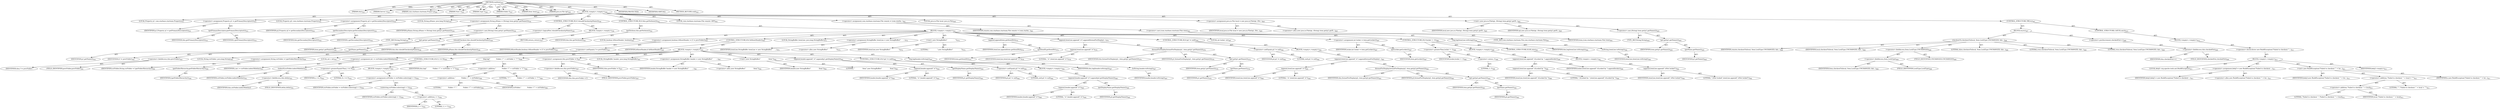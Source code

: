 digraph "runItem" {  
"111669149705" [label = <(METHOD,runItem)<SUB>523</SUB>> ]
"115964117000" [label = <(PARAM,this)<SUB>523</SUB>> ]
"115964117034" [label = <(PARAM,Server s)<SUB>523</SUB>> ]
"115964117035" [label = <(PARAM,com.starbase.starteam.Project p)<SUB>524</SUB>> ]
"115964117036" [label = <(PARAM,View v)<SUB>525</SUB>> ]
"115964117037" [label = <(PARAM,Type t)<SUB>526</SUB>> ]
"115964117038" [label = <(PARAM,Folder f)<SUB>527</SUB>> ]
"115964117039" [label = <(PARAM,Item item)<SUB>528</SUB>> ]
"115964117040" [label = <(PARAM,java.io.File tgt)<SUB>529</SUB>> ]
"25769803812" [label = <(BLOCK,&lt;empty&gt;,&lt;empty&gt;)<SUB>529</SUB>> ]
"94489280541" [label = <(LOCAL,Property p1: com.starbase.starteam.Property)<SUB>531</SUB>> ]
"30064771342" [label = <(&lt;operator&gt;.assignment,Property p1 = getPrimaryDescriptor(t))<SUB>531</SUB>> ]
"68719476992" [label = <(IDENTIFIER,p1,Property p1 = getPrimaryDescriptor(t))<SUB>531</SUB>> ]
"30064771343" [label = <(getPrimaryDescriptor,getPrimaryDescriptor(t))<SUB>531</SUB>> ]
"68719476795" [label = <(IDENTIFIER,this,getPrimaryDescriptor(t))<SUB>531</SUB>> ]
"68719476993" [label = <(IDENTIFIER,t,getPrimaryDescriptor(t))<SUB>531</SUB>> ]
"94489280542" [label = <(LOCAL,Property p2: com.starbase.starteam.Property)<SUB>532</SUB>> ]
"30064771344" [label = <(&lt;operator&gt;.assignment,Property p2 = getSecondaryDescriptor(t))<SUB>532</SUB>> ]
"68719476994" [label = <(IDENTIFIER,p2,Property p2 = getSecondaryDescriptor(t))<SUB>532</SUB>> ]
"30064771345" [label = <(getSecondaryDescriptor,getSecondaryDescriptor(t))<SUB>532</SUB>> ]
"68719476796" [label = <(IDENTIFIER,this,getSecondaryDescriptor(t))<SUB>532</SUB>> ]
"68719476995" [label = <(IDENTIFIER,t,getSecondaryDescriptor(t))<SUB>532</SUB>> ]
"94489280543" [label = <(LOCAL,String pName: java.lang.String)<SUB>534</SUB>> ]
"30064771346" [label = <(&lt;operator&gt;.assignment,String pName = (String) item.get(p1.getName()))<SUB>534</SUB>> ]
"68719476996" [label = <(IDENTIFIER,pName,String pName = (String) item.get(p1.getName()))<SUB>534</SUB>> ]
"30064771347" [label = <(&lt;operator&gt;.cast,(String) item.get(p1.getName()))<SUB>534</SUB>> ]
"180388626432" [label = <(TYPE_REF,String,String)<SUB>534</SUB>> ]
"30064771348" [label = <(get,get(p1.getName()))<SUB>534</SUB>> ]
"68719476997" [label = <(IDENTIFIER,item,get(p1.getName()))<SUB>534</SUB>> ]
"30064771349" [label = <(getName,getName())<SUB>534</SUB>> ]
"68719476998" [label = <(IDENTIFIER,p1,getName())<SUB>534</SUB>> ]
"47244640282" [label = <(CONTROL_STRUCTURE,IF,if (!shouldCheckout(pName)))<SUB>536</SUB>> ]
"30064771350" [label = <(&lt;operator&gt;.logicalNot,!shouldCheckout(pName))<SUB>536</SUB>> ]
"30064771351" [label = <(shouldCheckout,this.shouldCheckout(pName))<SUB>536</SUB>> ]
"68719476797" [label = <(IDENTIFIER,this,this.shouldCheckout(pName))<SUB>536</SUB>> ]
"68719476999" [label = <(IDENTIFIER,pName,this.shouldCheckout(pName))<SUB>536</SUB>> ]
"25769803813" [label = <(BLOCK,&lt;empty&gt;,&lt;empty&gt;)<SUB>536</SUB>> ]
"146028888066" [label = <(RETURN,return;,return;)<SUB>537</SUB>> ]
"47244640283" [label = <(CONTROL_STRUCTURE,IF,if (this.getVerbose()))<SUB>541</SUB>> ]
"30064771352" [label = <(getVerbose,this.getVerbose())<SUB>541</SUB>> ]
"68719476798" [label = <(IDENTIFIER,this,this.getVerbose())<SUB>541</SUB>> ]
"25769803814" [label = <(BLOCK,&lt;empty&gt;,&lt;empty&gt;)<SUB>541</SUB>> ]
"94489280544" [label = <(LOCAL,boolean bShowHeader: boolean)<SUB>543</SUB>> ]
"30064771353" [label = <(&lt;operator&gt;.assignment,boolean bShowHeader = (f != prevFolder))<SUB>543</SUB>> ]
"68719477000" [label = <(IDENTIFIER,bShowHeader,boolean bShowHeader = (f != prevFolder))<SUB>543</SUB>> ]
"30064771354" [label = <(&lt;operator&gt;.notEquals,f != prevFolder)<SUB>543</SUB>> ]
"68719477001" [label = <(IDENTIFIER,f,f != prevFolder)<SUB>543</SUB>> ]
"30064771355" [label = <(&lt;operator&gt;.fieldAccess,this.prevFolder)<SUB>543</SUB>> ]
"68719477002" [label = <(IDENTIFIER,this,f != prevFolder)> ]
"55834574874" [label = <(FIELD_IDENTIFIER,prevFolder,prevFolder)<SUB>543</SUB>> ]
"47244640284" [label = <(CONTROL_STRUCTURE,IF,if (bShowHeader))<SUB>545</SUB>> ]
"68719477003" [label = <(IDENTIFIER,bShowHeader,if (bShowHeader))<SUB>545</SUB>> ]
"25769803815" [label = <(BLOCK,&lt;empty&gt;,&lt;empty&gt;)<SUB>545</SUB>> ]
"94489280545" [label = <(LOCAL,String strFolder: java.lang.String)<SUB>550</SUB>> ]
"30064771356" [label = <(&lt;operator&gt;.assignment,String strFolder = f.getFolderHierarchy())<SUB>550</SUB>> ]
"68719477004" [label = <(IDENTIFIER,strFolder,String strFolder = f.getFolderHierarchy())<SUB>550</SUB>> ]
"30064771357" [label = <(getFolderHierarchy,getFolderHierarchy())<SUB>550</SUB>> ]
"68719477005" [label = <(IDENTIFIER,f,getFolderHierarchy())<SUB>550</SUB>> ]
"94489280546" [label = <(LOCAL,int i: int)<SUB>551</SUB>> ]
"30064771358" [label = <(&lt;operator&gt;.assignment,int i = strFolder.indexOf(delim))<SUB>551</SUB>> ]
"68719477006" [label = <(IDENTIFIER,i,int i = strFolder.indexOf(delim))<SUB>551</SUB>> ]
"30064771359" [label = <(indexOf,strFolder.indexOf(delim))<SUB>551</SUB>> ]
"68719477007" [label = <(IDENTIFIER,strFolder,strFolder.indexOf(delim))<SUB>551</SUB>> ]
"30064771360" [label = <(&lt;operator&gt;.fieldAccess,this.delim)<SUB>551</SUB>> ]
"68719477008" [label = <(IDENTIFIER,this,strFolder.indexOf(delim))> ]
"55834574875" [label = <(FIELD_IDENTIFIER,delim,delim)<SUB>551</SUB>> ]
"47244640285" [label = <(CONTROL_STRUCTURE,IF,if (i &gt;= 0))<SUB>553</SUB>> ]
"30064771361" [label = <(&lt;operator&gt;.greaterEqualsThan,i &gt;= 0)<SUB>553</SUB>> ]
"68719477009" [label = <(IDENTIFIER,i,i &gt;= 0)<SUB>553</SUB>> ]
"90194313268" [label = <(LITERAL,0,i &gt;= 0)<SUB>553</SUB>> ]
"25769803816" [label = <(BLOCK,&lt;empty&gt;,&lt;empty&gt;)<SUB>553</SUB>> ]
"30064771362" [label = <(&lt;operator&gt;.assignment,strFolder = strFolder.substring(i + 1))<SUB>554</SUB>> ]
"68719477010" [label = <(IDENTIFIER,strFolder,strFolder = strFolder.substring(i + 1))<SUB>554</SUB>> ]
"30064771363" [label = <(substring,strFolder.substring(i + 1))<SUB>554</SUB>> ]
"68719477011" [label = <(IDENTIFIER,strFolder,strFolder.substring(i + 1))<SUB>554</SUB>> ]
"30064771364" [label = <(&lt;operator&gt;.addition,i + 1)<SUB>554</SUB>> ]
"68719477012" [label = <(IDENTIFIER,i,i + 1)<SUB>554</SUB>> ]
"90194313269" [label = <(LITERAL,1,i + 1)<SUB>554</SUB>> ]
"30064771365" [label = <(log,log(&quot;            Folder: \&quot;&quot; + strFolder + &quot;\&quot;&quot;))<SUB>556</SUB>> ]
"68719476799" [label = <(IDENTIFIER,this,log(&quot;            Folder: \&quot;&quot; + strFolder + &quot;\&quot;&quot;))<SUB>556</SUB>> ]
"30064771366" [label = <(&lt;operator&gt;.addition,&quot;            Folder: \&quot;&quot; + strFolder + &quot;\&quot;&quot;)<SUB>556</SUB>> ]
"30064771367" [label = <(&lt;operator&gt;.addition,&quot;            Folder: \&quot;&quot; + strFolder)<SUB>556</SUB>> ]
"90194313270" [label = <(LITERAL,&quot;            Folder: \&quot;&quot;,&quot;            Folder: \&quot;&quot; + strFolder)<SUB>556</SUB>> ]
"68719477013" [label = <(IDENTIFIER,strFolder,&quot;            Folder: \&quot;&quot; + strFolder)<SUB>556</SUB>> ]
"90194313271" [label = <(LITERAL,&quot;\&quot;&quot;,&quot;            Folder: \&quot;&quot; + strFolder + &quot;\&quot;&quot;)<SUB>556</SUB>> ]
"30064771368" [label = <(&lt;operator&gt;.assignment,this.prevFolder = f)<SUB>557</SUB>> ]
"30064771369" [label = <(&lt;operator&gt;.fieldAccess,this.prevFolder)<SUB>557</SUB>> ]
"68719477014" [label = <(IDENTIFIER,this,this.prevFolder = f)> ]
"55834574876" [label = <(FIELD_IDENTIFIER,prevFolder,prevFolder)<SUB>557</SUB>> ]
"68719477015" [label = <(IDENTIFIER,f,this.prevFolder = f)<SUB>557</SUB>> ]
"94489280547" [label = <(LOCAL,StringBuffer header: java.lang.StringBuffer)<SUB>561</SUB>> ]
"30064771370" [label = <(&lt;operator&gt;.assignment,StringBuffer header = new StringBuffer(&quot;       ...)<SUB>561</SUB>> ]
"68719477016" [label = <(IDENTIFIER,header,StringBuffer header = new StringBuffer(&quot;       ...)<SUB>561</SUB>> ]
"30064771371" [label = <(&lt;operator&gt;.alloc,new StringBuffer(&quot;                Item&quot;))<SUB>561</SUB>> ]
"30064771372" [label = <(&lt;init&gt;,new StringBuffer(&quot;                Item&quot;))<SUB>561</SUB>> ]
"68719477017" [label = <(IDENTIFIER,header,new StringBuffer(&quot;                Item&quot;))<SUB>561</SUB>> ]
"90194313272" [label = <(LITERAL,&quot;                Item&quot;,new StringBuffer(&quot;                Item&quot;))<SUB>561</SUB>> ]
"30064771373" [label = <(append,header.append(&quot;,\t&quot;).append(p1.getDisplayName()))<SUB>563</SUB>> ]
"30064771374" [label = <(append,header.append(&quot;,\t&quot;))<SUB>563</SUB>> ]
"68719477018" [label = <(IDENTIFIER,header,header.append(&quot;,\t&quot;))<SUB>563</SUB>> ]
"90194313273" [label = <(LITERAL,&quot;,\t&quot;,header.append(&quot;,\t&quot;))<SUB>563</SUB>> ]
"30064771375" [label = <(getDisplayName,getDisplayName())<SUB>563</SUB>> ]
"68719477019" [label = <(IDENTIFIER,p1,getDisplayName())<SUB>563</SUB>> ]
"47244640286" [label = <(CONTROL_STRUCTURE,IF,if (p2 != null))<SUB>564</SUB>> ]
"30064771376" [label = <(&lt;operator&gt;.notEquals,p2 != null)<SUB>564</SUB>> ]
"68719477020" [label = <(IDENTIFIER,p2,p2 != null)<SUB>564</SUB>> ]
"90194313274" [label = <(LITERAL,null,p2 != null)<SUB>564</SUB>> ]
"25769803817" [label = <(BLOCK,&lt;empty&gt;,&lt;empty&gt;)<SUB>564</SUB>> ]
"30064771377" [label = <(append,header.append(&quot;,\t&quot;).append(p2.getDisplayName()))<SUB>565</SUB>> ]
"30064771378" [label = <(append,header.append(&quot;,\t&quot;))<SUB>565</SUB>> ]
"68719477021" [label = <(IDENTIFIER,header,header.append(&quot;,\t&quot;))<SUB>565</SUB>> ]
"90194313275" [label = <(LITERAL,&quot;,\t&quot;,header.append(&quot;,\t&quot;))<SUB>565</SUB>> ]
"30064771379" [label = <(getDisplayName,getDisplayName())<SUB>565</SUB>> ]
"68719477022" [label = <(IDENTIFIER,p2,getDisplayName())<SUB>565</SUB>> ]
"30064771380" [label = <(log,log(header.toString()))<SUB>567</SUB>> ]
"68719476800" [label = <(IDENTIFIER,this,log(header.toString()))<SUB>567</SUB>> ]
"30064771381" [label = <(toString,header.toString())<SUB>567</SUB>> ]
"68719477023" [label = <(IDENTIFIER,header,header.toString())<SUB>567</SUB>> ]
"94489280548" [label = <(LOCAL,StringBuffer itemLine: java.lang.StringBuffer)<SUB>572</SUB>> ]
"30064771382" [label = <(&lt;operator&gt;.assignment,StringBuffer itemLine = new StringBuffer(&quot;     ...)<SUB>572</SUB>> ]
"68719477024" [label = <(IDENTIFIER,itemLine,StringBuffer itemLine = new StringBuffer(&quot;     ...)<SUB>572</SUB>> ]
"30064771383" [label = <(&lt;operator&gt;.alloc,new StringBuffer(&quot;                &quot;))<SUB>572</SUB>> ]
"30064771384" [label = <(&lt;init&gt;,new StringBuffer(&quot;                &quot;))<SUB>572</SUB>> ]
"68719477025" [label = <(IDENTIFIER,itemLine,new StringBuffer(&quot;                &quot;))<SUB>572</SUB>> ]
"90194313276" [label = <(LITERAL,&quot;                &quot;,new StringBuffer(&quot;                &quot;))<SUB>572</SUB>> ]
"30064771385" [label = <(append,append(item.getItemID()))<SUB>574</SUB>> ]
"68719477026" [label = <(IDENTIFIER,itemLine,append(item.getItemID()))<SUB>574</SUB>> ]
"30064771386" [label = <(getItemID,getItemID())<SUB>574</SUB>> ]
"68719477027" [label = <(IDENTIFIER,item,getItemID())<SUB>574</SUB>> ]
"30064771387" [label = <(append,itemLine.append(&quot;,\t&quot;).append(formatForDisplay(...)<SUB>578</SUB>> ]
"30064771388" [label = <(append,itemLine.append(&quot;,\t&quot;))<SUB>578</SUB>> ]
"68719477028" [label = <(IDENTIFIER,itemLine,itemLine.append(&quot;,\t&quot;))<SUB>578</SUB>> ]
"90194313277" [label = <(LITERAL,&quot;,\t&quot;,itemLine.append(&quot;,\t&quot;))<SUB>578</SUB>> ]
"30064771389" [label = <(formatForDisplay,formatForDisplay(p1, item.get(p1.getName())))<SUB>578</SUB>> ]
"68719476801" [label = <(IDENTIFIER,this,formatForDisplay(p1, item.get(p1.getName())))<SUB>578</SUB>> ]
"68719477029" [label = <(IDENTIFIER,p1,formatForDisplay(p1, item.get(p1.getName())))<SUB>578</SUB>> ]
"30064771390" [label = <(get,get(p1.getName()))<SUB>578</SUB>> ]
"68719477030" [label = <(IDENTIFIER,item,get(p1.getName()))<SUB>578</SUB>> ]
"30064771391" [label = <(getName,getName())<SUB>578</SUB>> ]
"68719477031" [label = <(IDENTIFIER,p1,getName())<SUB>578</SUB>> ]
"47244640287" [label = <(CONTROL_STRUCTURE,IF,if (p2 != null))<SUB>582</SUB>> ]
"30064771392" [label = <(&lt;operator&gt;.notEquals,p2 != null)<SUB>582</SUB>> ]
"68719477032" [label = <(IDENTIFIER,p2,p2 != null)<SUB>582</SUB>> ]
"90194313278" [label = <(LITERAL,null,p2 != null)<SUB>582</SUB>> ]
"25769803818" [label = <(BLOCK,&lt;empty&gt;,&lt;empty&gt;)<SUB>582</SUB>> ]
"30064771393" [label = <(append,itemLine.append(&quot;,\t&quot;).append(formatForDisplay(...)<SUB>583</SUB>> ]
"30064771394" [label = <(append,itemLine.append(&quot;,\t&quot;))<SUB>583</SUB>> ]
"68719477033" [label = <(IDENTIFIER,itemLine,itemLine.append(&quot;,\t&quot;))<SUB>583</SUB>> ]
"90194313279" [label = <(LITERAL,&quot;,\t&quot;,itemLine.append(&quot;,\t&quot;))<SUB>583</SUB>> ]
"30064771395" [label = <(formatForDisplay,formatForDisplay(p2, item.get(p2.getName())))<SUB>583</SUB>> ]
"68719476802" [label = <(IDENTIFIER,this,formatForDisplay(p2, item.get(p2.getName())))<SUB>583</SUB>> ]
"68719477034" [label = <(IDENTIFIER,p2,formatForDisplay(p2, item.get(p2.getName())))<SUB>583</SUB>> ]
"30064771396" [label = <(get,get(p2.getName()))<SUB>583</SUB>> ]
"68719477035" [label = <(IDENTIFIER,item,get(p2.getName()))<SUB>583</SUB>> ]
"30064771397" [label = <(getName,getName())<SUB>583</SUB>> ]
"68719477036" [label = <(IDENTIFIER,p2,getName())<SUB>583</SUB>> ]
"94489280549" [label = <(LOCAL,int locker: int)<SUB>587</SUB>> ]
"30064771398" [label = <(&lt;operator&gt;.assignment,int locker = item.getLocker())<SUB>587</SUB>> ]
"68719477037" [label = <(IDENTIFIER,locker,int locker = item.getLocker())<SUB>587</SUB>> ]
"30064771399" [label = <(getLocker,getLocker())<SUB>587</SUB>> ]
"68719477038" [label = <(IDENTIFIER,item,getLocker())<SUB>587</SUB>> ]
"47244640288" [label = <(CONTROL_STRUCTURE,IF,if (locker &gt; -1))<SUB>589</SUB>> ]
"30064771400" [label = <(&lt;operator&gt;.greaterThan,locker &gt; -1)<SUB>589</SUB>> ]
"68719477039" [label = <(IDENTIFIER,locker,locker &gt; -1)<SUB>589</SUB>> ]
"30064771401" [label = <(&lt;operator&gt;.minus,-1)<SUB>589</SUB>> ]
"90194313280" [label = <(LITERAL,1,-1)<SUB>589</SUB>> ]
"25769803819" [label = <(BLOCK,&lt;empty&gt;,&lt;empty&gt;)<SUB>589</SUB>> ]
"30064771402" [label = <(append,itemLine.append(&quot;,\tLocked by &quot;).append(locker))<SUB>590</SUB>> ]
"30064771403" [label = <(append,itemLine.append(&quot;,\tLocked by &quot;))<SUB>590</SUB>> ]
"68719477040" [label = <(IDENTIFIER,itemLine,itemLine.append(&quot;,\tLocked by &quot;))<SUB>590</SUB>> ]
"90194313281" [label = <(LITERAL,&quot;,\tLocked by &quot;,itemLine.append(&quot;,\tLocked by &quot;))<SUB>590</SUB>> ]
"68719477041" [label = <(IDENTIFIER,locker,itemLine.append(&quot;,\tLocked by &quot;).append(locker))<SUB>590</SUB>> ]
"47244640289" [label = <(CONTROL_STRUCTURE,ELSE,else)<SUB>591</SUB>> ]
"25769803820" [label = <(BLOCK,&lt;empty&gt;,&lt;empty&gt;)<SUB>591</SUB>> ]
"30064771404" [label = <(append,itemLine.append(&quot;,\tNot locked&quot;))<SUB>592</SUB>> ]
"68719477042" [label = <(IDENTIFIER,itemLine,itemLine.append(&quot;,\tNot locked&quot;))<SUB>592</SUB>> ]
"90194313282" [label = <(LITERAL,&quot;,\tNot locked&quot;,itemLine.append(&quot;,\tNot locked&quot;))<SUB>592</SUB>> ]
"30064771405" [label = <(log,log(itemLine.toString()))<SUB>594</SUB>> ]
"68719476803" [label = <(IDENTIFIER,this,log(itemLine.toString()))<SUB>594</SUB>> ]
"30064771406" [label = <(toString,itemLine.toString())<SUB>594</SUB>> ]
"68719477043" [label = <(IDENTIFIER,itemLine,itemLine.toString())<SUB>594</SUB>> ]
"94489280550" [label = <(LOCAL,com.starbase.starteam.File remote: ANY)<SUB>601</SUB>> ]
"30064771407" [label = <(&lt;operator&gt;.assignment,com.starbase.starteam.File remote = (com.starba...)<SUB>601</SUB>> ]
"68719477044" [label = <(IDENTIFIER,remote,com.starbase.starteam.File remote = (com.starba...)<SUB>601</SUB>> ]
"30064771408" [label = <(&lt;operator&gt;.cast,(com.starbase.starteam.File) item)<SUB>601</SUB>> ]
"180388626433" [label = <(TYPE_REF,com.starbase.starteam.File,com.starbase.starteam.File)<SUB>601</SUB>> ]
"68719477045" [label = <(IDENTIFIER,item,(com.starbase.starteam.File) item)<SUB>601</SUB>> ]
"94489280551" [label = <(LOCAL,java.io.File local: java.io.File)<SUB>605</SUB>> ]
"30064771409" [label = <(&lt;operator&gt;.assignment,java.io.File local = new java.io.File(tgt, (Str...)<SUB>605</SUB>> ]
"68719477046" [label = <(IDENTIFIER,local,java.io.File local = new java.io.File(tgt, (Str...)<SUB>605</SUB>> ]
"30064771410" [label = <(&lt;operator&gt;.alloc,new java.io.File(tgt, (String) item.get(p1.getN...)<SUB>605</SUB>> ]
"30064771411" [label = <(&lt;init&gt;,new java.io.File(tgt, (String) item.get(p1.getN...)<SUB>605</SUB>> ]
"68719477047" [label = <(IDENTIFIER,local,new java.io.File(tgt, (String) item.get(p1.getN...)<SUB>605</SUB>> ]
"68719477048" [label = <(IDENTIFIER,tgt,new java.io.File(tgt, (String) item.get(p1.getN...)<SUB>605</SUB>> ]
"30064771412" [label = <(&lt;operator&gt;.cast,(String) item.get(p1.getName()))<SUB>605</SUB>> ]
"180388626434" [label = <(TYPE_REF,String,String)<SUB>605</SUB>> ]
"30064771413" [label = <(get,get(p1.getName()))<SUB>605</SUB>> ]
"68719477049" [label = <(IDENTIFIER,item,get(p1.getName()))<SUB>605</SUB>> ]
"30064771414" [label = <(getName,getName())<SUB>605</SUB>> ]
"68719477050" [label = <(IDENTIFIER,p1,getName())<SUB>605</SUB>> ]
"47244640290" [label = <(CONTROL_STRUCTURE,TRY,try)<SUB>607</SUB>> ]
"25769803821" [label = <(BLOCK,try,try)<SUB>607</SUB>> ]
"30064771415" [label = <(checkoutTo,checkoutTo(local, Item.LockType.UNCHANGED, fals...)<SUB>608</SUB>> ]
"68719477051" [label = <(IDENTIFIER,remote,checkoutTo(local, Item.LockType.UNCHANGED, fals...)<SUB>608</SUB>> ]
"68719477052" [label = <(IDENTIFIER,local,checkoutTo(local, Item.LockType.UNCHANGED, fals...)<SUB>608</SUB>> ]
"30064771416" [label = <(&lt;operator&gt;.fieldAccess,Item.LockType.UNCHANGED)<SUB>608</SUB>> ]
"30064771417" [label = <(&lt;operator&gt;.fieldAccess,Item.LockType)<SUB>608</SUB>> ]
"68719477053" [label = <(IDENTIFIER,Item,checkoutTo(local, Item.LockType.UNCHANGED, fals...)<SUB>608</SUB>> ]
"55834574877" [label = <(FIELD_IDENTIFIER,LockType,LockType)<SUB>608</SUB>> ]
"55834574878" [label = <(FIELD_IDENTIFIER,UNCHANGED,UNCHANGED)<SUB>608</SUB>> ]
"90194313283" [label = <(LITERAL,false,checkoutTo(local, Item.LockType.UNCHANGED, fals...)<SUB>608</SUB>> ]
"90194313284" [label = <(LITERAL,true,checkoutTo(local, Item.LockType.UNCHANGED, fals...)<SUB>608</SUB>> ]
"90194313285" [label = <(LITERAL,true,checkoutTo(local, Item.LockType.UNCHANGED, fals...)<SUB>608</SUB>> ]
"30064771418" [label = <(&lt;operator&gt;.postIncrement,checkedOut++)<SUB>609</SUB>> ]
"30064771419" [label = <(&lt;operator&gt;.fieldAccess,this.checkedOut)<SUB>609</SUB>> ]
"68719477054" [label = <(IDENTIFIER,this,checkedOut++)> ]
"55834574879" [label = <(FIELD_IDENTIFIER,checkedOut,checkedOut)<SUB>609</SUB>> ]
"47244640291" [label = <(CONTROL_STRUCTURE,CATCH,catch)<SUB>610</SUB>> ]
"25769803822" [label = <(BLOCK,&lt;empty&gt;,&lt;empty&gt;)<SUB>610</SUB>> ]
"30064771420" [label = <(&lt;operator&gt;.throw,throw new BuildException(&quot;Failed to checkout '&quot;...)<SUB>611</SUB>> ]
"25769803823" [label = <(BLOCK,&lt;empty&gt;,&lt;empty&gt;)<SUB>611</SUB>> ]
"94489280552" [label = <(LOCAL,$obj3: org.apache.tools.ant.BuildException)<SUB>611</SUB>> ]
"30064771421" [label = <(&lt;operator&gt;.assignment,$obj3 = new BuildException(&quot;Failed to checkout ...)<SUB>611</SUB>> ]
"68719477055" [label = <(IDENTIFIER,$obj3,$obj3 = new BuildException(&quot;Failed to checkout ...)<SUB>611</SUB>> ]
"30064771422" [label = <(&lt;operator&gt;.alloc,new BuildException(&quot;Failed to checkout '&quot; + loc...)<SUB>611</SUB>> ]
"30064771423" [label = <(&lt;init&gt;,new BuildException(&quot;Failed to checkout '&quot; + loc...)<SUB>611</SUB>> ]
"68719477056" [label = <(IDENTIFIER,$obj3,new BuildException(&quot;Failed to checkout '&quot; + loc...)<SUB>611</SUB>> ]
"30064771424" [label = <(&lt;operator&gt;.addition,&quot;Failed to checkout '&quot; + local + &quot;'&quot;)<SUB>611</SUB>> ]
"30064771425" [label = <(&lt;operator&gt;.addition,&quot;Failed to checkout '&quot; + local)<SUB>611</SUB>> ]
"90194313286" [label = <(LITERAL,&quot;Failed to checkout '&quot;,&quot;Failed to checkout '&quot; + local)<SUB>611</SUB>> ]
"68719477057" [label = <(IDENTIFIER,local,&quot;Failed to checkout '&quot; + local)<SUB>611</SUB>> ]
"90194313287" [label = <(LITERAL,&quot;'&quot;,&quot;Failed to checkout '&quot; + local + &quot;'&quot;)<SUB>611</SUB>> ]
"68719477058" [label = <(IDENTIFIER,e,new BuildException(&quot;Failed to checkout '&quot; + loc...)<SUB>611</SUB>> ]
"68719477059" [label = <(IDENTIFIER,$obj3,&lt;empty&gt;)<SUB>611</SUB>> ]
"133143986217" [label = <(MODIFIER,PROTECTED)> ]
"133143986218" [label = <(MODIFIER,VIRTUAL)> ]
"128849018889" [label = <(METHOD_RETURN,void)<SUB>523</SUB>> ]
  "111669149705" -> "115964117000"  [ label = "AST: "] 
  "111669149705" -> "115964117034"  [ label = "AST: "] 
  "111669149705" -> "115964117035"  [ label = "AST: "] 
  "111669149705" -> "115964117036"  [ label = "AST: "] 
  "111669149705" -> "115964117037"  [ label = "AST: "] 
  "111669149705" -> "115964117038"  [ label = "AST: "] 
  "111669149705" -> "115964117039"  [ label = "AST: "] 
  "111669149705" -> "115964117040"  [ label = "AST: "] 
  "111669149705" -> "25769803812"  [ label = "AST: "] 
  "111669149705" -> "133143986217"  [ label = "AST: "] 
  "111669149705" -> "133143986218"  [ label = "AST: "] 
  "111669149705" -> "128849018889"  [ label = "AST: "] 
  "25769803812" -> "94489280541"  [ label = "AST: "] 
  "25769803812" -> "30064771342"  [ label = "AST: "] 
  "25769803812" -> "94489280542"  [ label = "AST: "] 
  "25769803812" -> "30064771344"  [ label = "AST: "] 
  "25769803812" -> "94489280543"  [ label = "AST: "] 
  "25769803812" -> "30064771346"  [ label = "AST: "] 
  "25769803812" -> "47244640282"  [ label = "AST: "] 
  "25769803812" -> "47244640283"  [ label = "AST: "] 
  "25769803812" -> "94489280550"  [ label = "AST: "] 
  "25769803812" -> "30064771407"  [ label = "AST: "] 
  "25769803812" -> "94489280551"  [ label = "AST: "] 
  "25769803812" -> "30064771409"  [ label = "AST: "] 
  "25769803812" -> "30064771411"  [ label = "AST: "] 
  "25769803812" -> "47244640290"  [ label = "AST: "] 
  "30064771342" -> "68719476992"  [ label = "AST: "] 
  "30064771342" -> "30064771343"  [ label = "AST: "] 
  "30064771343" -> "68719476795"  [ label = "AST: "] 
  "30064771343" -> "68719476993"  [ label = "AST: "] 
  "30064771344" -> "68719476994"  [ label = "AST: "] 
  "30064771344" -> "30064771345"  [ label = "AST: "] 
  "30064771345" -> "68719476796"  [ label = "AST: "] 
  "30064771345" -> "68719476995"  [ label = "AST: "] 
  "30064771346" -> "68719476996"  [ label = "AST: "] 
  "30064771346" -> "30064771347"  [ label = "AST: "] 
  "30064771347" -> "180388626432"  [ label = "AST: "] 
  "30064771347" -> "30064771348"  [ label = "AST: "] 
  "30064771348" -> "68719476997"  [ label = "AST: "] 
  "30064771348" -> "30064771349"  [ label = "AST: "] 
  "30064771349" -> "68719476998"  [ label = "AST: "] 
  "47244640282" -> "30064771350"  [ label = "AST: "] 
  "47244640282" -> "25769803813"  [ label = "AST: "] 
  "30064771350" -> "30064771351"  [ label = "AST: "] 
  "30064771351" -> "68719476797"  [ label = "AST: "] 
  "30064771351" -> "68719476999"  [ label = "AST: "] 
  "25769803813" -> "146028888066"  [ label = "AST: "] 
  "47244640283" -> "30064771352"  [ label = "AST: "] 
  "47244640283" -> "25769803814"  [ label = "AST: "] 
  "30064771352" -> "68719476798"  [ label = "AST: "] 
  "25769803814" -> "94489280544"  [ label = "AST: "] 
  "25769803814" -> "30064771353"  [ label = "AST: "] 
  "25769803814" -> "47244640284"  [ label = "AST: "] 
  "25769803814" -> "94489280548"  [ label = "AST: "] 
  "25769803814" -> "30064771382"  [ label = "AST: "] 
  "25769803814" -> "30064771384"  [ label = "AST: "] 
  "25769803814" -> "30064771385"  [ label = "AST: "] 
  "25769803814" -> "30064771387"  [ label = "AST: "] 
  "25769803814" -> "47244640287"  [ label = "AST: "] 
  "25769803814" -> "94489280549"  [ label = "AST: "] 
  "25769803814" -> "30064771398"  [ label = "AST: "] 
  "25769803814" -> "47244640288"  [ label = "AST: "] 
  "25769803814" -> "30064771405"  [ label = "AST: "] 
  "30064771353" -> "68719477000"  [ label = "AST: "] 
  "30064771353" -> "30064771354"  [ label = "AST: "] 
  "30064771354" -> "68719477001"  [ label = "AST: "] 
  "30064771354" -> "30064771355"  [ label = "AST: "] 
  "30064771355" -> "68719477002"  [ label = "AST: "] 
  "30064771355" -> "55834574874"  [ label = "AST: "] 
  "47244640284" -> "68719477003"  [ label = "AST: "] 
  "47244640284" -> "25769803815"  [ label = "AST: "] 
  "25769803815" -> "94489280545"  [ label = "AST: "] 
  "25769803815" -> "30064771356"  [ label = "AST: "] 
  "25769803815" -> "94489280546"  [ label = "AST: "] 
  "25769803815" -> "30064771358"  [ label = "AST: "] 
  "25769803815" -> "47244640285"  [ label = "AST: "] 
  "25769803815" -> "30064771365"  [ label = "AST: "] 
  "25769803815" -> "30064771368"  [ label = "AST: "] 
  "25769803815" -> "94489280547"  [ label = "AST: "] 
  "25769803815" -> "30064771370"  [ label = "AST: "] 
  "25769803815" -> "30064771372"  [ label = "AST: "] 
  "25769803815" -> "30064771373"  [ label = "AST: "] 
  "25769803815" -> "47244640286"  [ label = "AST: "] 
  "25769803815" -> "30064771380"  [ label = "AST: "] 
  "30064771356" -> "68719477004"  [ label = "AST: "] 
  "30064771356" -> "30064771357"  [ label = "AST: "] 
  "30064771357" -> "68719477005"  [ label = "AST: "] 
  "30064771358" -> "68719477006"  [ label = "AST: "] 
  "30064771358" -> "30064771359"  [ label = "AST: "] 
  "30064771359" -> "68719477007"  [ label = "AST: "] 
  "30064771359" -> "30064771360"  [ label = "AST: "] 
  "30064771360" -> "68719477008"  [ label = "AST: "] 
  "30064771360" -> "55834574875"  [ label = "AST: "] 
  "47244640285" -> "30064771361"  [ label = "AST: "] 
  "47244640285" -> "25769803816"  [ label = "AST: "] 
  "30064771361" -> "68719477009"  [ label = "AST: "] 
  "30064771361" -> "90194313268"  [ label = "AST: "] 
  "25769803816" -> "30064771362"  [ label = "AST: "] 
  "30064771362" -> "68719477010"  [ label = "AST: "] 
  "30064771362" -> "30064771363"  [ label = "AST: "] 
  "30064771363" -> "68719477011"  [ label = "AST: "] 
  "30064771363" -> "30064771364"  [ label = "AST: "] 
  "30064771364" -> "68719477012"  [ label = "AST: "] 
  "30064771364" -> "90194313269"  [ label = "AST: "] 
  "30064771365" -> "68719476799"  [ label = "AST: "] 
  "30064771365" -> "30064771366"  [ label = "AST: "] 
  "30064771366" -> "30064771367"  [ label = "AST: "] 
  "30064771366" -> "90194313271"  [ label = "AST: "] 
  "30064771367" -> "90194313270"  [ label = "AST: "] 
  "30064771367" -> "68719477013"  [ label = "AST: "] 
  "30064771368" -> "30064771369"  [ label = "AST: "] 
  "30064771368" -> "68719477015"  [ label = "AST: "] 
  "30064771369" -> "68719477014"  [ label = "AST: "] 
  "30064771369" -> "55834574876"  [ label = "AST: "] 
  "30064771370" -> "68719477016"  [ label = "AST: "] 
  "30064771370" -> "30064771371"  [ label = "AST: "] 
  "30064771372" -> "68719477017"  [ label = "AST: "] 
  "30064771372" -> "90194313272"  [ label = "AST: "] 
  "30064771373" -> "30064771374"  [ label = "AST: "] 
  "30064771373" -> "30064771375"  [ label = "AST: "] 
  "30064771374" -> "68719477018"  [ label = "AST: "] 
  "30064771374" -> "90194313273"  [ label = "AST: "] 
  "30064771375" -> "68719477019"  [ label = "AST: "] 
  "47244640286" -> "30064771376"  [ label = "AST: "] 
  "47244640286" -> "25769803817"  [ label = "AST: "] 
  "30064771376" -> "68719477020"  [ label = "AST: "] 
  "30064771376" -> "90194313274"  [ label = "AST: "] 
  "25769803817" -> "30064771377"  [ label = "AST: "] 
  "30064771377" -> "30064771378"  [ label = "AST: "] 
  "30064771377" -> "30064771379"  [ label = "AST: "] 
  "30064771378" -> "68719477021"  [ label = "AST: "] 
  "30064771378" -> "90194313275"  [ label = "AST: "] 
  "30064771379" -> "68719477022"  [ label = "AST: "] 
  "30064771380" -> "68719476800"  [ label = "AST: "] 
  "30064771380" -> "30064771381"  [ label = "AST: "] 
  "30064771381" -> "68719477023"  [ label = "AST: "] 
  "30064771382" -> "68719477024"  [ label = "AST: "] 
  "30064771382" -> "30064771383"  [ label = "AST: "] 
  "30064771384" -> "68719477025"  [ label = "AST: "] 
  "30064771384" -> "90194313276"  [ label = "AST: "] 
  "30064771385" -> "68719477026"  [ label = "AST: "] 
  "30064771385" -> "30064771386"  [ label = "AST: "] 
  "30064771386" -> "68719477027"  [ label = "AST: "] 
  "30064771387" -> "30064771388"  [ label = "AST: "] 
  "30064771387" -> "30064771389"  [ label = "AST: "] 
  "30064771388" -> "68719477028"  [ label = "AST: "] 
  "30064771388" -> "90194313277"  [ label = "AST: "] 
  "30064771389" -> "68719476801"  [ label = "AST: "] 
  "30064771389" -> "68719477029"  [ label = "AST: "] 
  "30064771389" -> "30064771390"  [ label = "AST: "] 
  "30064771390" -> "68719477030"  [ label = "AST: "] 
  "30064771390" -> "30064771391"  [ label = "AST: "] 
  "30064771391" -> "68719477031"  [ label = "AST: "] 
  "47244640287" -> "30064771392"  [ label = "AST: "] 
  "47244640287" -> "25769803818"  [ label = "AST: "] 
  "30064771392" -> "68719477032"  [ label = "AST: "] 
  "30064771392" -> "90194313278"  [ label = "AST: "] 
  "25769803818" -> "30064771393"  [ label = "AST: "] 
  "30064771393" -> "30064771394"  [ label = "AST: "] 
  "30064771393" -> "30064771395"  [ label = "AST: "] 
  "30064771394" -> "68719477033"  [ label = "AST: "] 
  "30064771394" -> "90194313279"  [ label = "AST: "] 
  "30064771395" -> "68719476802"  [ label = "AST: "] 
  "30064771395" -> "68719477034"  [ label = "AST: "] 
  "30064771395" -> "30064771396"  [ label = "AST: "] 
  "30064771396" -> "68719477035"  [ label = "AST: "] 
  "30064771396" -> "30064771397"  [ label = "AST: "] 
  "30064771397" -> "68719477036"  [ label = "AST: "] 
  "30064771398" -> "68719477037"  [ label = "AST: "] 
  "30064771398" -> "30064771399"  [ label = "AST: "] 
  "30064771399" -> "68719477038"  [ label = "AST: "] 
  "47244640288" -> "30064771400"  [ label = "AST: "] 
  "47244640288" -> "25769803819"  [ label = "AST: "] 
  "47244640288" -> "47244640289"  [ label = "AST: "] 
  "30064771400" -> "68719477039"  [ label = "AST: "] 
  "30064771400" -> "30064771401"  [ label = "AST: "] 
  "30064771401" -> "90194313280"  [ label = "AST: "] 
  "25769803819" -> "30064771402"  [ label = "AST: "] 
  "30064771402" -> "30064771403"  [ label = "AST: "] 
  "30064771402" -> "68719477041"  [ label = "AST: "] 
  "30064771403" -> "68719477040"  [ label = "AST: "] 
  "30064771403" -> "90194313281"  [ label = "AST: "] 
  "47244640289" -> "25769803820"  [ label = "AST: "] 
  "25769803820" -> "30064771404"  [ label = "AST: "] 
  "30064771404" -> "68719477042"  [ label = "AST: "] 
  "30064771404" -> "90194313282"  [ label = "AST: "] 
  "30064771405" -> "68719476803"  [ label = "AST: "] 
  "30064771405" -> "30064771406"  [ label = "AST: "] 
  "30064771406" -> "68719477043"  [ label = "AST: "] 
  "30064771407" -> "68719477044"  [ label = "AST: "] 
  "30064771407" -> "30064771408"  [ label = "AST: "] 
  "30064771408" -> "180388626433"  [ label = "AST: "] 
  "30064771408" -> "68719477045"  [ label = "AST: "] 
  "30064771409" -> "68719477046"  [ label = "AST: "] 
  "30064771409" -> "30064771410"  [ label = "AST: "] 
  "30064771411" -> "68719477047"  [ label = "AST: "] 
  "30064771411" -> "68719477048"  [ label = "AST: "] 
  "30064771411" -> "30064771412"  [ label = "AST: "] 
  "30064771412" -> "180388626434"  [ label = "AST: "] 
  "30064771412" -> "30064771413"  [ label = "AST: "] 
  "30064771413" -> "68719477049"  [ label = "AST: "] 
  "30064771413" -> "30064771414"  [ label = "AST: "] 
  "30064771414" -> "68719477050"  [ label = "AST: "] 
  "47244640290" -> "25769803821"  [ label = "AST: "] 
  "47244640290" -> "47244640291"  [ label = "AST: "] 
  "25769803821" -> "30064771415"  [ label = "AST: "] 
  "25769803821" -> "30064771418"  [ label = "AST: "] 
  "30064771415" -> "68719477051"  [ label = "AST: "] 
  "30064771415" -> "68719477052"  [ label = "AST: "] 
  "30064771415" -> "30064771416"  [ label = "AST: "] 
  "30064771415" -> "90194313283"  [ label = "AST: "] 
  "30064771415" -> "90194313284"  [ label = "AST: "] 
  "30064771415" -> "90194313285"  [ label = "AST: "] 
  "30064771416" -> "30064771417"  [ label = "AST: "] 
  "30064771416" -> "55834574878"  [ label = "AST: "] 
  "30064771417" -> "68719477053"  [ label = "AST: "] 
  "30064771417" -> "55834574877"  [ label = "AST: "] 
  "30064771418" -> "30064771419"  [ label = "AST: "] 
  "30064771419" -> "68719477054"  [ label = "AST: "] 
  "30064771419" -> "55834574879"  [ label = "AST: "] 
  "47244640291" -> "25769803822"  [ label = "AST: "] 
  "25769803822" -> "30064771420"  [ label = "AST: "] 
  "30064771420" -> "25769803823"  [ label = "AST: "] 
  "25769803823" -> "94489280552"  [ label = "AST: "] 
  "25769803823" -> "30064771421"  [ label = "AST: "] 
  "25769803823" -> "30064771423"  [ label = "AST: "] 
  "25769803823" -> "68719477059"  [ label = "AST: "] 
  "30064771421" -> "68719477055"  [ label = "AST: "] 
  "30064771421" -> "30064771422"  [ label = "AST: "] 
  "30064771423" -> "68719477056"  [ label = "AST: "] 
  "30064771423" -> "30064771424"  [ label = "AST: "] 
  "30064771423" -> "68719477058"  [ label = "AST: "] 
  "30064771424" -> "30064771425"  [ label = "AST: "] 
  "30064771424" -> "90194313287"  [ label = "AST: "] 
  "30064771425" -> "90194313286"  [ label = "AST: "] 
  "30064771425" -> "68719477057"  [ label = "AST: "] 
  "111669149705" -> "115964117000"  [ label = "DDG: "] 
  "111669149705" -> "115964117034"  [ label = "DDG: "] 
  "111669149705" -> "115964117035"  [ label = "DDG: "] 
  "111669149705" -> "115964117036"  [ label = "DDG: "] 
  "111669149705" -> "115964117037"  [ label = "DDG: "] 
  "111669149705" -> "115964117038"  [ label = "DDG: "] 
  "111669149705" -> "115964117039"  [ label = "DDG: "] 
  "111669149705" -> "115964117040"  [ label = "DDG: "] 
}
